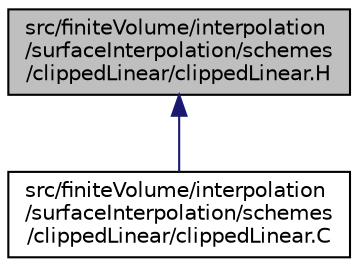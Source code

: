 digraph "src/finiteVolume/interpolation/surfaceInterpolation/schemes/clippedLinear/clippedLinear.H"
{
  bgcolor="transparent";
  edge [fontname="Helvetica",fontsize="10",labelfontname="Helvetica",labelfontsize="10"];
  node [fontname="Helvetica",fontsize="10",shape=record];
  Node1 [label="src/finiteVolume/interpolation\l/surfaceInterpolation/schemes\l/clippedLinear/clippedLinear.H",height=0.2,width=0.4,color="black", fillcolor="grey75", style="filled" fontcolor="black"];
  Node1 -> Node2 [dir="back",color="midnightblue",fontsize="10",style="solid",fontname="Helvetica"];
  Node2 [label="src/finiteVolume/interpolation\l/surfaceInterpolation/schemes\l/clippedLinear/clippedLinear.C",height=0.2,width=0.4,color="black",URL="$clippedLinear_8C.html"];
}
